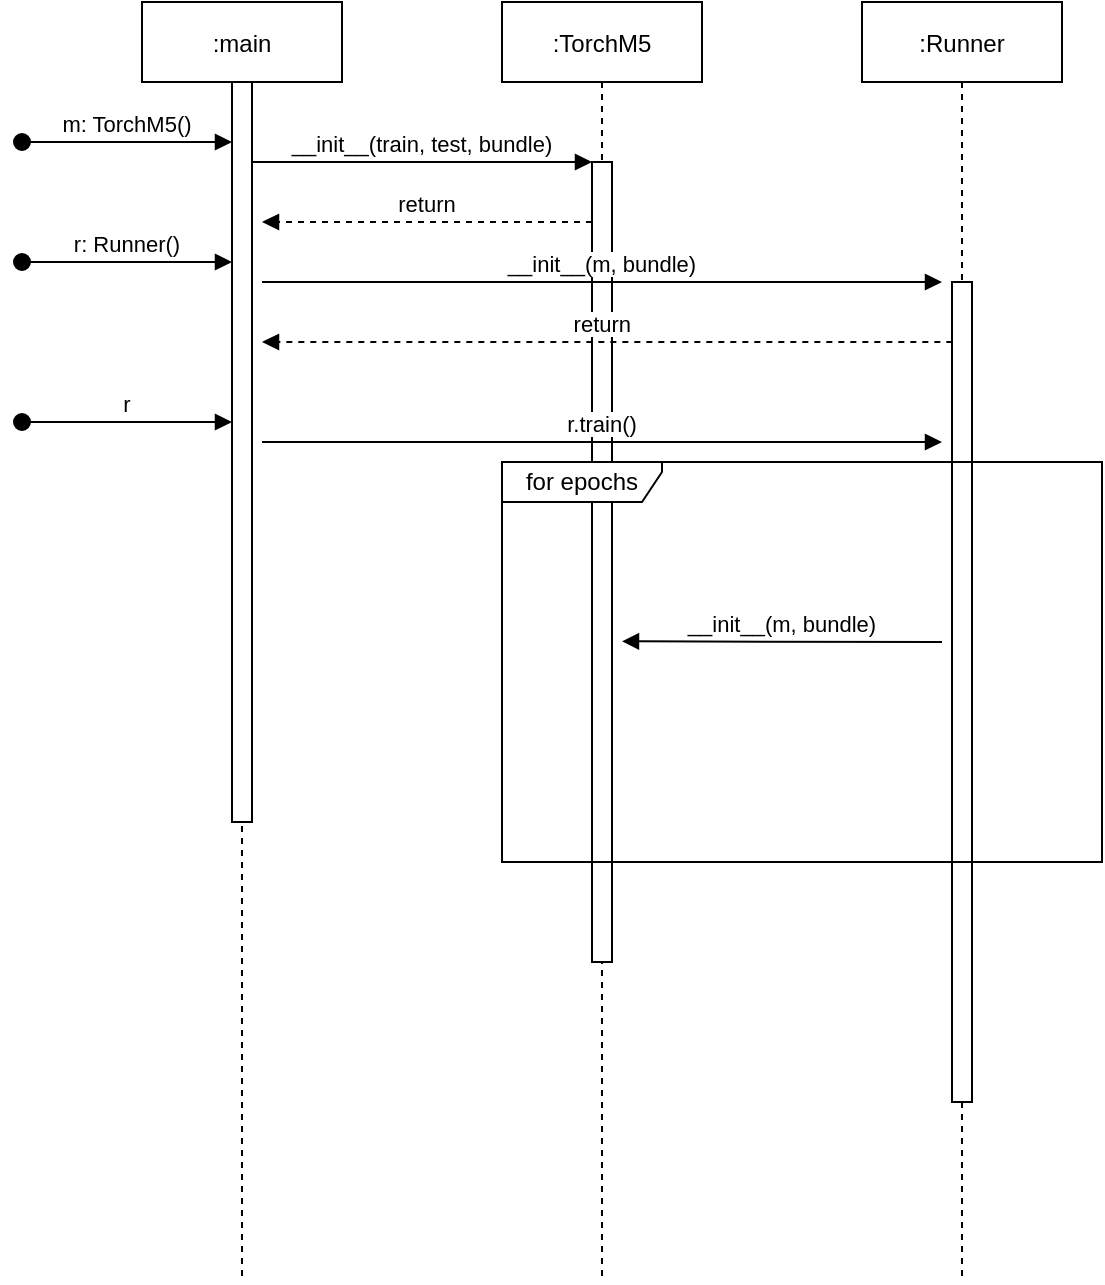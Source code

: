 <mxfile version="14.7.4" type="embed"><diagram id="kgpKYQtTHZ0yAKxKKP6v" name="Page-1"><mxGraphModel dx="923" dy="481" grid="1" gridSize="10" guides="1" tooltips="1" connect="1" arrows="1" fold="1" page="1" pageScale="1" pageWidth="850" pageHeight="1100" math="0" shadow="0"><root><mxCell id="0"/><mxCell id="1" parent="0"/><mxCell id="3nuBFxr9cyL0pnOWT2aG-1" value=":main" style="shape=umlLifeline;perimeter=lifelinePerimeter;container=1;collapsible=0;recursiveResize=0;rounded=0;shadow=0;strokeWidth=1;" parent="1" vertex="1"><mxGeometry x="120" y="80" width="100" height="640" as="geometry"/></mxCell><mxCell id="3nuBFxr9cyL0pnOWT2aG-2" value="" style="points=[];perimeter=orthogonalPerimeter;rounded=0;shadow=0;strokeWidth=1;" parent="3nuBFxr9cyL0pnOWT2aG-1" vertex="1"><mxGeometry x="45" y="40" width="10" height="370" as="geometry"/></mxCell><mxCell id="3nuBFxr9cyL0pnOWT2aG-3" value="m: TorchM5()" style="verticalAlign=bottom;startArrow=oval;endArrow=block;startSize=8;shadow=0;strokeWidth=1;" parent="3nuBFxr9cyL0pnOWT2aG-1" target="3nuBFxr9cyL0pnOWT2aG-2" edge="1"><mxGeometry relative="1" as="geometry"><mxPoint x="-60" y="70" as="sourcePoint"/></mxGeometry></mxCell><mxCell id="3nuBFxr9cyL0pnOWT2aG-5" value=":TorchM5" style="shape=umlLifeline;perimeter=lifelinePerimeter;container=1;collapsible=0;recursiveResize=0;rounded=0;shadow=0;strokeWidth=1;" parent="1" vertex="1"><mxGeometry x="300" y="80" width="100" height="640" as="geometry"/></mxCell><mxCell id="3nuBFxr9cyL0pnOWT2aG-6" value="" style="points=[];perimeter=orthogonalPerimeter;rounded=0;shadow=0;strokeWidth=1;" parent="3nuBFxr9cyL0pnOWT2aG-5" vertex="1"><mxGeometry x="45" y="80" width="10" height="400" as="geometry"/></mxCell><mxCell id="3nuBFxr9cyL0pnOWT2aG-8" value="__init__(train, test, bundle)" style="verticalAlign=bottom;endArrow=block;entryX=0;entryY=0;shadow=0;strokeWidth=1;" parent="1" source="3nuBFxr9cyL0pnOWT2aG-2" target="3nuBFxr9cyL0pnOWT2aG-6" edge="1"><mxGeometry relative="1" as="geometry"><mxPoint x="275" y="160" as="sourcePoint"/></mxGeometry></mxCell><mxCell id="3nuBFxr9cyL0pnOWT2aG-9" value="return" style="verticalAlign=bottom;endArrow=block;shadow=0;strokeWidth=1;dashed=1;" parent="1" source="3nuBFxr9cyL0pnOWT2aG-6" edge="1"><mxGeometry relative="1" as="geometry"><mxPoint x="240" y="200" as="sourcePoint"/><mxPoint x="180" y="190" as="targetPoint"/><Array as="points"><mxPoint x="240" y="190"/></Array></mxGeometry></mxCell><mxCell id="2" value=":Runner" style="shape=umlLifeline;perimeter=lifelinePerimeter;container=1;collapsible=0;recursiveResize=0;rounded=0;shadow=0;strokeWidth=1;" vertex="1" parent="1"><mxGeometry x="480" y="80" width="100" height="640" as="geometry"/></mxCell><mxCell id="3" value="" style="points=[];perimeter=orthogonalPerimeter;rounded=0;shadow=0;strokeWidth=1;" vertex="1" parent="2"><mxGeometry x="45" y="140" width="10" height="410" as="geometry"/></mxCell><mxCell id="6" value="r: Runner()" style="verticalAlign=bottom;startArrow=oval;endArrow=block;startSize=8;shadow=0;strokeWidth=1;" edge="1" parent="1"><mxGeometry relative="1" as="geometry"><mxPoint x="60" y="210" as="sourcePoint"/><mxPoint x="165" y="210" as="targetPoint"/></mxGeometry></mxCell><mxCell id="9" value="return" style="verticalAlign=bottom;endArrow=block;shadow=0;strokeWidth=1;dashed=1;" edge="1" parent="1"><mxGeometry x="0.015" relative="1" as="geometry"><mxPoint x="525.17" y="250" as="sourcePoint"/><mxPoint x="180" y="250" as="targetPoint"/><Array as="points"><mxPoint x="420.17" y="250"/></Array><mxPoint as="offset"/></mxGeometry></mxCell><mxCell id="10" value="r" style="verticalAlign=bottom;startArrow=oval;endArrow=block;startSize=8;shadow=0;strokeWidth=1;" edge="1" parent="1"><mxGeometry relative="1" as="geometry"><mxPoint x="60" y="290" as="sourcePoint"/><mxPoint x="165" y="290" as="targetPoint"/></mxGeometry></mxCell><mxCell id="12" value="__init__(m, bundle)" style="verticalAlign=bottom;endArrow=block;shadow=0;strokeWidth=1;" edge="1" parent="1"><mxGeometry relative="1" as="geometry"><mxPoint x="180" y="220.0" as="sourcePoint"/><mxPoint x="520" y="220" as="targetPoint"/><mxPoint as="offset"/></mxGeometry></mxCell><mxCell id="13" value="r.train()" style="verticalAlign=bottom;endArrow=block;shadow=0;strokeWidth=1;" edge="1" parent="1"><mxGeometry relative="1" as="geometry"><mxPoint x="180" y="300.0" as="sourcePoint"/><mxPoint x="520" y="300" as="targetPoint"/><mxPoint as="offset"/></mxGeometry></mxCell><mxCell id="14" value="for epochs" style="shape=umlFrame;whiteSpace=wrap;html=1;width=80;height=20;" vertex="1" parent="1"><mxGeometry x="300" y="310" width="300" height="200" as="geometry"/></mxCell><mxCell id="15" value="__init__(m, bundle)" style="verticalAlign=bottom;endArrow=block;shadow=0;strokeWidth=1;endSize=6;targetPerimeterSpacing=0;sourcePerimeterSpacing=0;startSize=6;" edge="1" parent="1"><mxGeometry relative="1" as="geometry"><mxPoint x="520" y="400" as="sourcePoint"/><mxPoint x="360" y="399.67" as="targetPoint"/><mxPoint as="offset"/></mxGeometry></mxCell></root></mxGraphModel></diagram></mxfile>